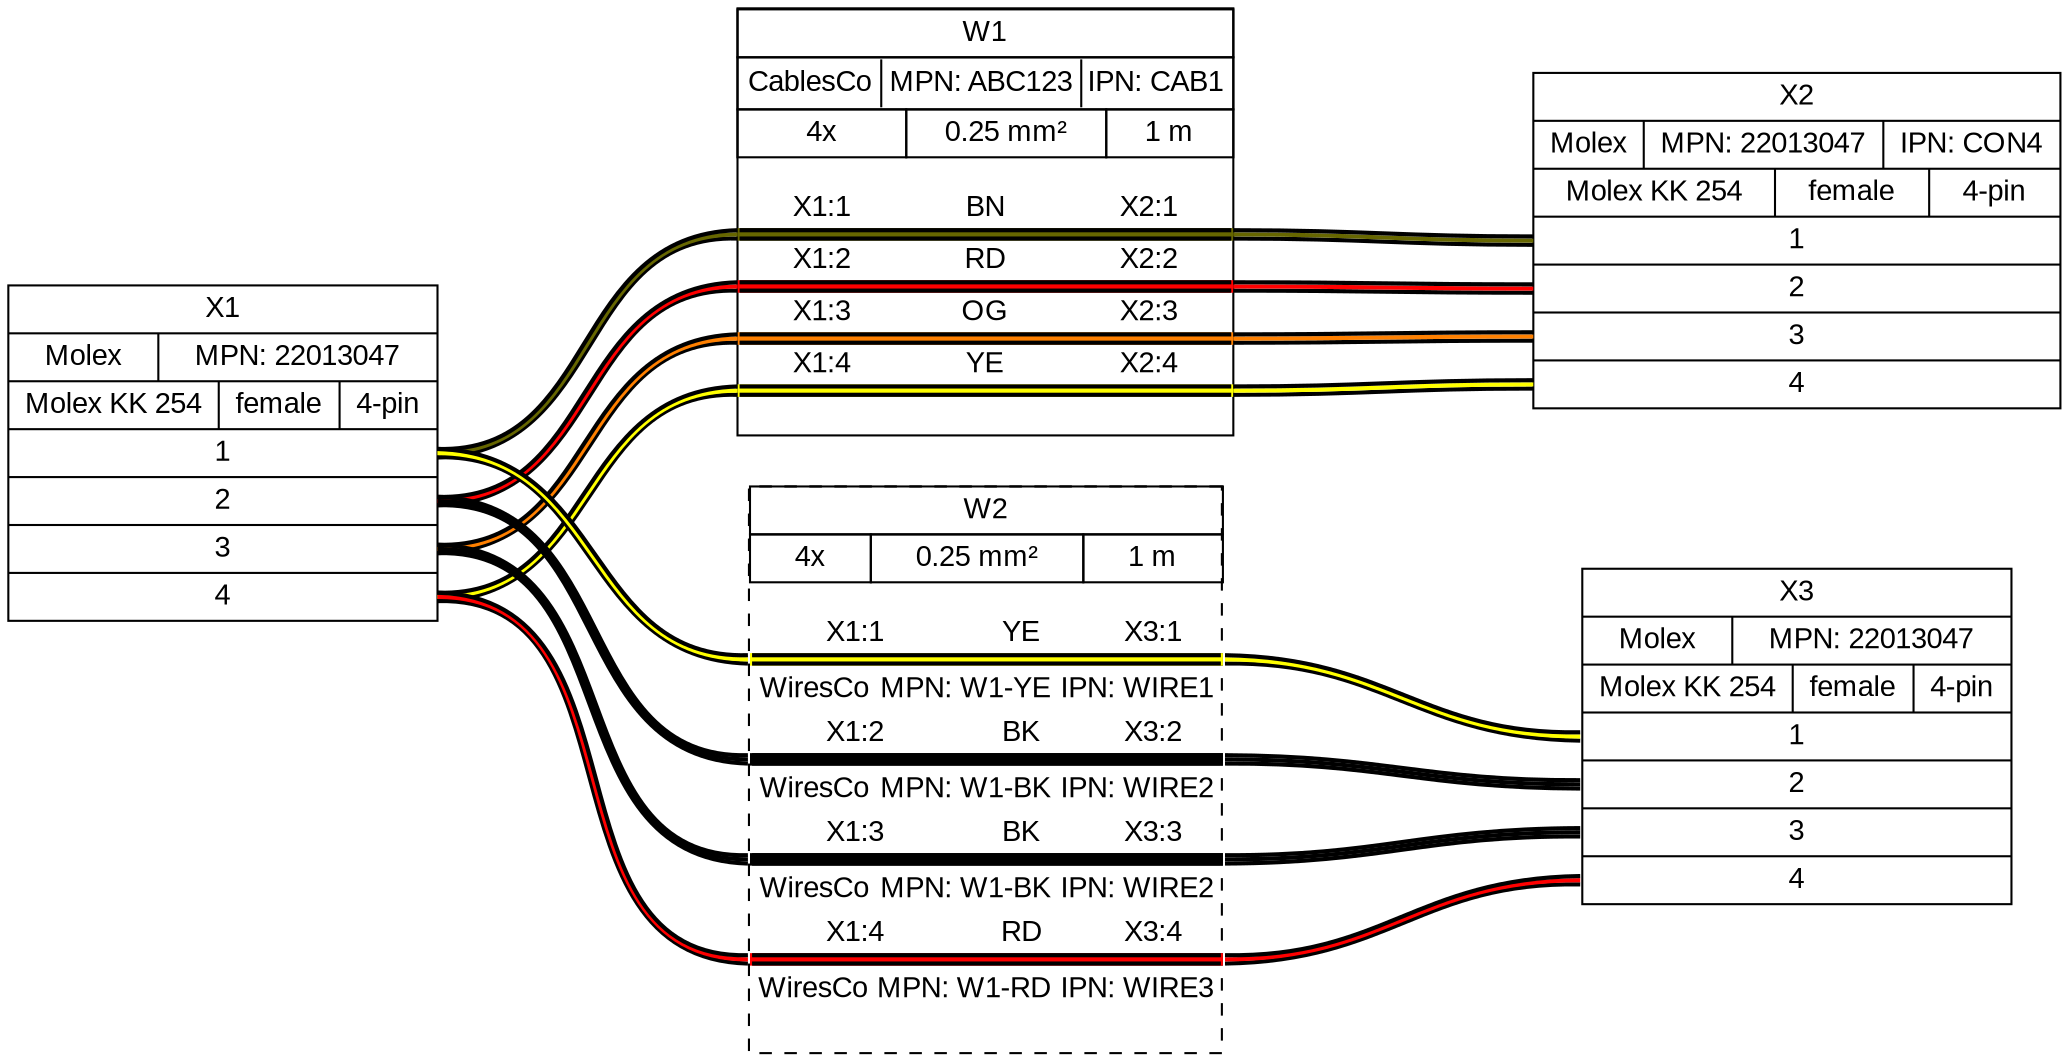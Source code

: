 graph {
// Graph generated by WireViz
// https://github.com/formatc1702/WireViz
	graph [bgcolor=white fontname=arial nodesep=0.33 rankdir=LR ranksep=2]
	node [fillcolor=white fontname=arial shape=record style=filled]
	edge [fontname=arial style=bold]
	X1 [label="X1|{Molex|MPN: 22013047}|{Molex KK 254|female|4-pin}|{{<p1r>1|<p2r>2|<p3r>3|<p4r>4}}"]
	X2 [label="X2|{Molex|MPN: 22013047|IPN: CON4}|{Molex KK 254|female|4-pin}|{{<p1l>1|<p2l>2|<p3l>3|<p4l>4}}"]
	X3 [label="X3|{Molex|MPN: 22013047}|{Molex KK 254|female|4-pin}|{{<p1l>1|<p2l>2|<p3l>3|<p4l>4}}"]
	edge [color="#000000:#666600:#000000"]
	X1:p1r:e -- W1:w1:w
	W1:w1:e -- X2:p1l:w
	edge [color="#000000:#ff0000:#000000"]
	X1:p2r:e -- W1:w2:w
	W1:w2:e -- X2:p2l:w
	edge [color="#000000:#ff8000:#000000"]
	X1:p3r:e -- W1:w3:w
	W1:w3:e -- X2:p3l:w
	edge [color="#000000:#ffff00:#000000"]
	X1:p4r:e -- W1:w4:w
	W1:w4:e -- X2:p4l:w
	W1 [label=<<table border="0" cellspacing="0" cellpadding="0"><tr><td><table border="0" cellspacing="0" cellpadding="3" cellborder="1"><tr><td colspan="3">W1</td></tr><tr><td colspan="3" cellpadding="0"><table border="0" cellspacing="0" cellpadding="3" cellborder="1"><tr><td sides="R">CablesCo</td><td sides="R">MPN: ABC123</td><td border="0">IPN: CAB1</td></tr></table></td></tr><tr><td>4x</td><td>0.25 mm²</td><td>1 m</td></tr></table></td></tr><tr><td>&nbsp;</td></tr><tr><td><table border="0" cellspacing="0" cellborder="0"><tr><td>X1:1</td><td>BN</td><td>X2:1</td></tr><tr><td colspan="3" cellpadding="0" height="6" bgcolor="#666600" border="2" sides="tb" port="w1"></td></tr><tr><td>X1:2</td><td>RD</td><td>X2:2</td></tr><tr><td colspan="3" cellpadding="0" height="6" bgcolor="#ff0000" border="2" sides="tb" port="w2"></td></tr><tr><td>X1:3</td><td>OG</td><td>X2:3</td></tr><tr><td colspan="3" cellpadding="0" height="6" bgcolor="#ff8000" border="2" sides="tb" port="w3"></td></tr><tr><td>X1:4</td><td>YE</td><td>X2:4</td></tr><tr><td colspan="3" cellpadding="0" height="6" bgcolor="#ffff00" border="2" sides="tb" port="w4"></td></tr><tr><td>&nbsp;</td></tr></table></td></tr></table>> fillcolor=white margin=0 shape=box style=""]
	edge [color="#000000:#ffff00:#000000"]
	X1:p1r:e -- W2:w1:w
	W2:w1:e -- X3:p1l:w
	edge [color="#000000:#000000:#000000"]
	X1:p2r:e -- W2:w2:w
	W2:w2:e -- X3:p2l:w
	edge [color="#000000:#000000:#000000"]
	X1:p3r:e -- W2:w3:w
	W2:w3:e -- X3:p3l:w
	edge [color="#000000:#ff0000:#000000"]
	X1:p4r:e -- W2:w4:w
	W2:w4:e -- X3:p4l:w
	W2 [label=<<table border="0" cellspacing="0" cellpadding="0"><tr><td><table border="0" cellspacing="0" cellpadding="3" cellborder="1"><tr><td colspan="3">W2</td></tr><tr><td>4x</td><td>0.25 mm²</td><td>1 m</td></tr></table></td></tr><tr><td>&nbsp;</td></tr><tr><td><table border="0" cellspacing="0" cellborder="0"><tr><td>X1:1</td><td>YE</td><td>X3:1</td></tr><tr><td colspan="3" cellpadding="0" height="6" bgcolor="#ffff00" border="2" sides="tb" port="w1"></td></tr><tr><td colspan="3"><table border="0" cellspacing="0" cellborder="0"><tr><td>WiresCo</td><td>MPN: W1-YE</td><td>IPN: WIRE1</td></tr></table></td></tr><tr><td>X1:2</td><td>BK</td><td>X3:2</td></tr><tr><td colspan="3" cellpadding="0" height="6" bgcolor="#000000" border="2" sides="tb" port="w2"></td></tr><tr><td colspan="3"><table border="0" cellspacing="0" cellborder="0"><tr><td>WiresCo</td><td>MPN: W1-BK</td><td>IPN: WIRE2</td></tr></table></td></tr><tr><td>X1:3</td><td>BK</td><td>X3:3</td></tr><tr><td colspan="3" cellpadding="0" height="6" bgcolor="#000000" border="2" sides="tb" port="w3"></td></tr><tr><td colspan="3"><table border="0" cellspacing="0" cellborder="0"><tr><td>WiresCo</td><td>MPN: W1-BK</td><td>IPN: WIRE2</td></tr></table></td></tr><tr><td>X1:4</td><td>RD</td><td>X3:4</td></tr><tr><td colspan="3" cellpadding="0" height="6" bgcolor="#ff0000" border="2" sides="tb" port="w4"></td></tr><tr><td colspan="3"><table border="0" cellspacing="0" cellborder="0"><tr><td>WiresCo</td><td>MPN: W1-RD</td><td>IPN: WIRE3</td></tr></table></td></tr><tr><td>&nbsp;</td></tr></table></td></tr></table>> fillcolor=white margin=0 shape=box style="filled,dashed"]
}
